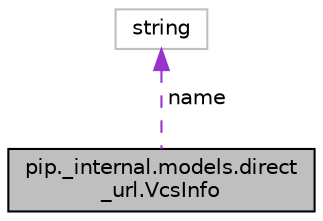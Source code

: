 digraph "pip._internal.models.direct_url.VcsInfo"
{
 // LATEX_PDF_SIZE
  edge [fontname="Helvetica",fontsize="10",labelfontname="Helvetica",labelfontsize="10"];
  node [fontname="Helvetica",fontsize="10",shape=record];
  Node1 [label="pip._internal.models.direct\l_url.VcsInfo",height=0.2,width=0.4,color="black", fillcolor="grey75", style="filled", fontcolor="black",tooltip=" "];
  Node2 -> Node1 [dir="back",color="darkorchid3",fontsize="10",style="dashed",label=" name" ];
  Node2 [label="string",height=0.2,width=0.4,color="grey75", fillcolor="white", style="filled",tooltip=" "];
}
